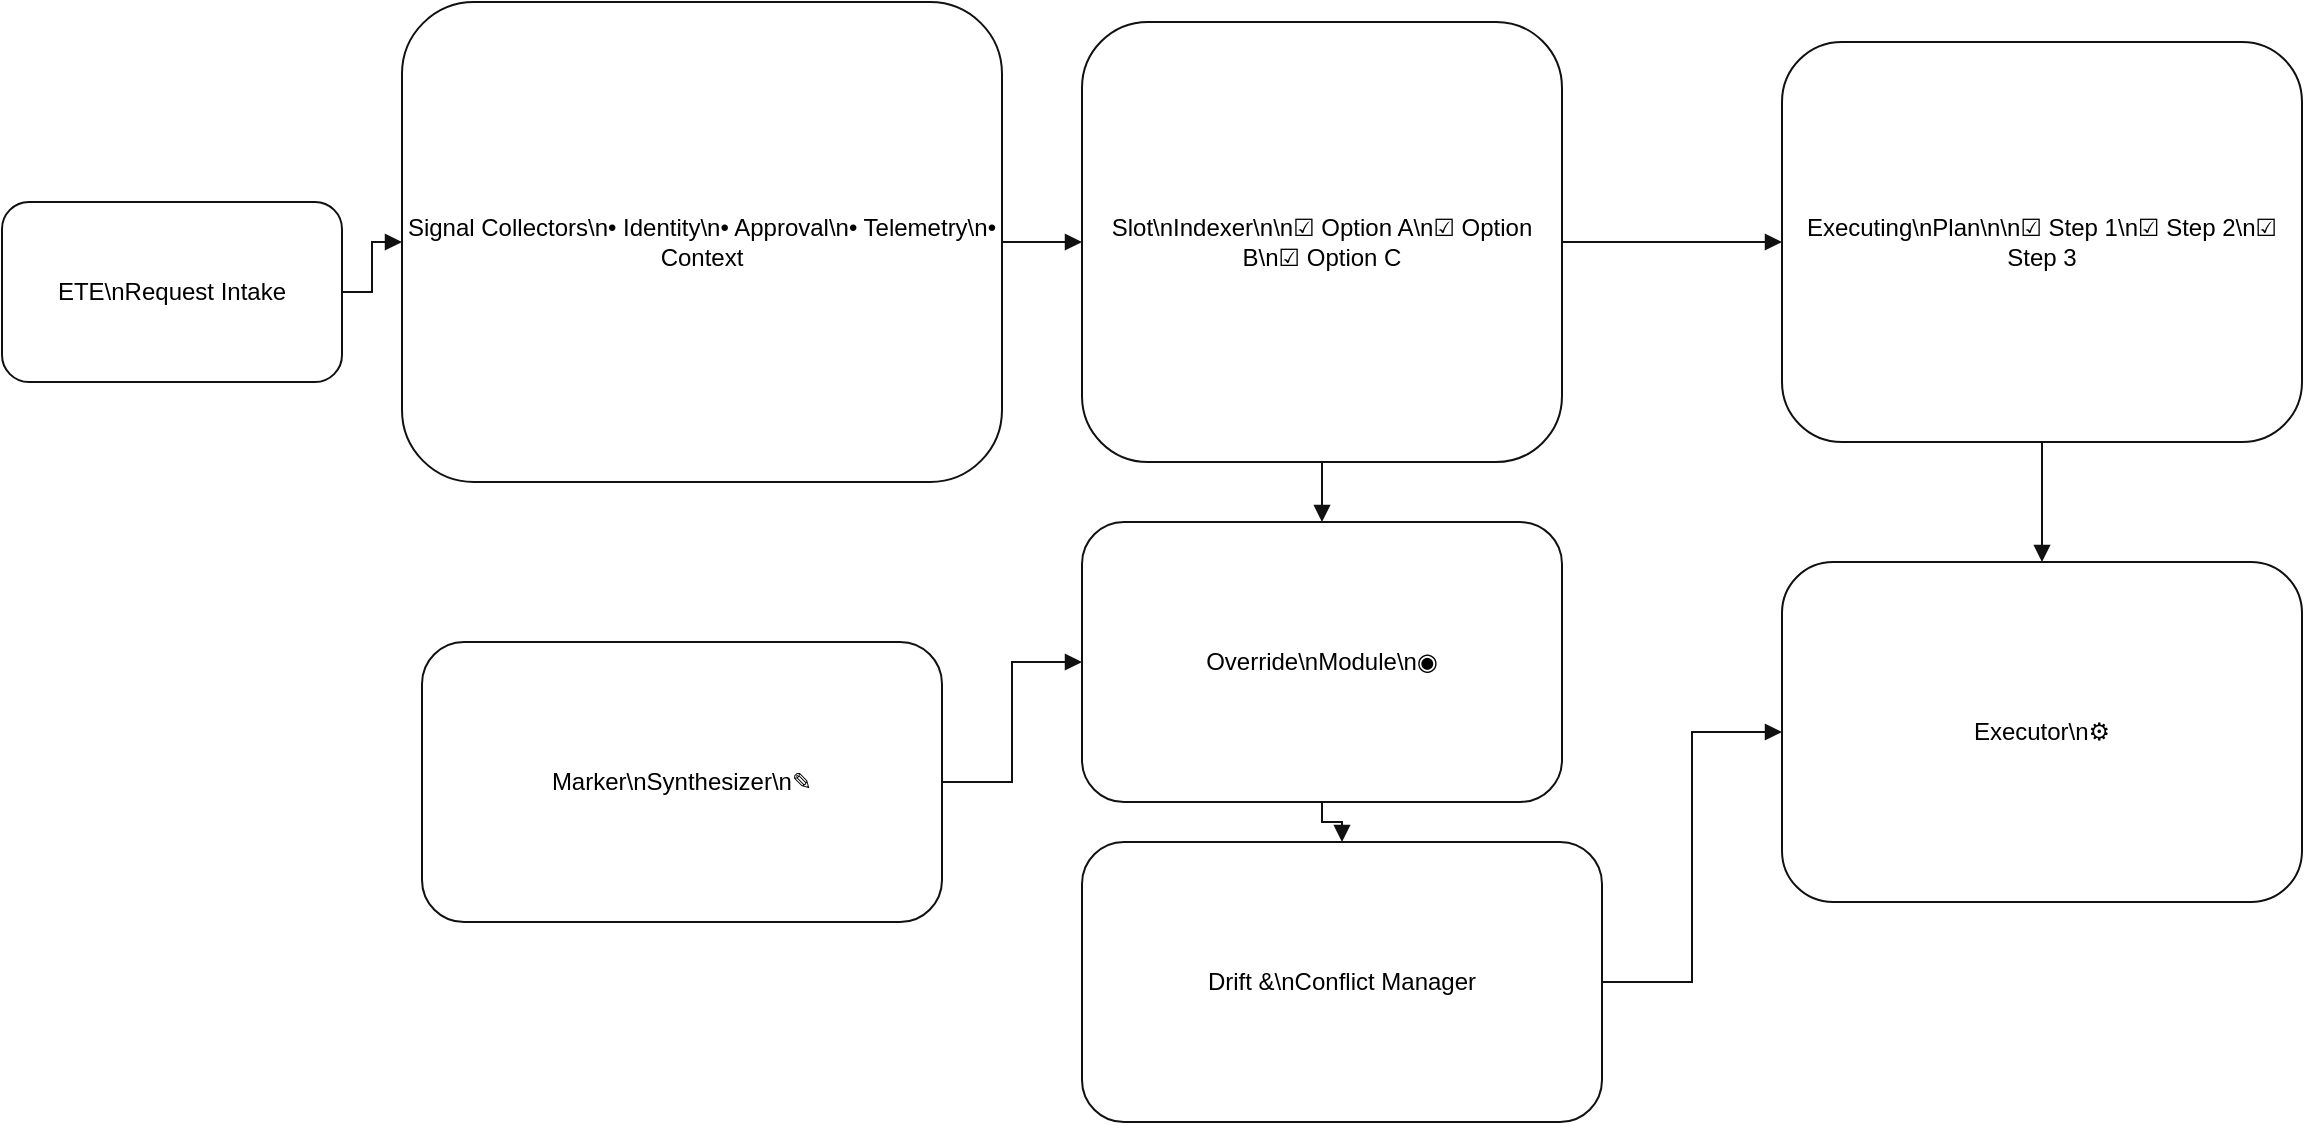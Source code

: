 <?xml version="1.0" encoding="UTF-8"?>
<mxfile>
  <diagram name="Diagram v2" id="diagram2">
    <mxGraphModel dx="1280" dy="900" grid="1" gridSize="10" guides="1" tooltips="1" connect="1" arrows="1">
      <root>
        <mxCell id="0"/>
        <mxCell id="1" parent="0"/>

        <mxCell id="ete" value="ETE\nRequest Intake" style="rounded=1;whiteSpace=wrap;html=1;strokeColor=#111;fillColor=#ffffff;" vertex="1" parent="1">
          <mxGeometry x="30" y="140" width="170" height="90" as="geometry"/>
        </mxCell>

        <mxCell id="signals" value="Signal Collectors\n• Identity\n• Approval\n• Telemetry\n• Context" style="rounded=1;whiteSpace=wrap;html=1;strokeColor=#111;fillColor=#ffffff;" vertex="1" parent="1">
          <mxGeometry x="230" y="40" width="300" height="240" as="geometry"/>
        </mxCell>

        <mxCell id="slot" value="Slot\nIndexer\n\n☑  Option A\n☑  Option B\n☑  Option C" style="rounded=1;whiteSpace=wrap;html=1;strokeColor=#111;fillColor=#ffffff;" vertex="1" parent="1">
          <mxGeometry x="570" y="50" width="240" height="220" as="geometry"/>
        </mxCell>

        <mxCell id="plan" value="Executing\nPlan\n\n☑  Step 1\n☑  Step 2\n☑  Step 3" style="rounded=1;whiteSpace=wrap;html=1;strokeColor=#111;fillColor=#ffffff;" vertex="1" parent="1">
          <mxGeometry x="920" y="60" width="260" height="200" as="geometry"/>
        </mxCell>

        <mxCell id="override" value="Override\nModule\n◉" style="rounded=1;whiteSpace=wrap;html=1;strokeColor=#111;fillColor=#ffffff;" vertex="1" parent="1">
          <mxGeometry x="570" y="300" width="240" height="140" as="geometry"/>
        </mxCell>

        <mxCell id="marker" value="Marker\nSynthesizer\n✎" style="rounded=1;whiteSpace=wrap;html=1;strokeColor=#111;fillColor=#ffffff;" vertex="1" parent="1">
          <mxGeometry x="240" y="360" width="260" height="140" as="geometry"/>
        </mxCell>

        <mxCell id="drift" value="Drift &amp;\nConflict Manager" style="rounded=1;whiteSpace=wrap;html=1;strokeColor=#111;fillColor=#ffffff;" vertex="1" parent="1">
          <mxGeometry x="570" y="460" width="260" height="140" as="geometry"/>
        </mxCell>

        <mxCell id="executor" value="Executor\n⚙" style="rounded=1;whiteSpace=wrap;html=1;strokeColor=#111;fillColor=#ffffff;" vertex="1" parent="1">
          <mxGeometry x="920" y="320" width="260" height="170" as="geometry"/>
        </mxCell>

        <!-- Edges -->
        <mxCell id="e1" style="edgeStyle=orthogonalEdgeStyle;rounded=0;endArrow=block;strokeColor=#111;" edge="1" source="ete" target="signals" parent="1">
          <mxGeometry relative="1" as="geometry"/>
        </mxCell>

        <mxCell id="e2" style="edgeStyle=orthogonalEdgeStyle;rounded=0;endArrow=block;strokeColor=#111;" edge="1" source="signals" target="slot" parent="1">
          <mxGeometry relative="1" as="geometry"/>
        </mxCell>

        <mxCell id="e3" style="edgeStyle=orthogonalEdgeStyle;rounded=0;endArrow=block;strokeColor=#111;" edge="1" source="slot" target="plan" parent="1">
          <mxGeometry relative="1" as="geometry"/>
        </mxCell>

        <mxCell id="e4" style="edgeStyle=orthogonalEdgeStyle;rounded=0;endArrow=block;strokeColor=#111;" edge="1" source="slot" target="override" parent="1">
          <mxGeometry relative="1" as="geometry"/>
        </mxCell>

        <mxCell id="e5" style="edgeStyle=orthogonalEdgeStyle;rounded=0;endArrow=block;strokeColor=#111;" edge="1" source="marker" target="override" parent="1">
          <mxGeometry relative="1" as="geometry"/>
        </mxCell>

        <mxCell id="e6" style="edgeStyle=orthogonalEdgeStyle;rounded=0;endArrow=block;strokeColor=#111;" edge="1" source="override" target="drift" parent="1">
          <mxGeometry relative="1" as="geometry"/>
        </mxCell>

        <mxCell id="e7" style="edgeStyle=orthogonalEdgeStyle;rounded=0;endArrow=block;strokeColor=#111;" edge="1" source="drift" target="executor" parent="1">
          <mxGeometry relative="1" as="geometry"/>
        </mxCell>

        <mxCell id="e8" style="edgeStyle=orthogonalEdgeStyle;rounded=0;endArrow=block;strokeColor=#111;" edge="1" source="plan" target="executor" parent="1">
          <mxGeometry relative="1" as="geometry"/>
        </mxCell>

      </root>
    </mxGraphModel>
  </diagram>
</mxfile>

